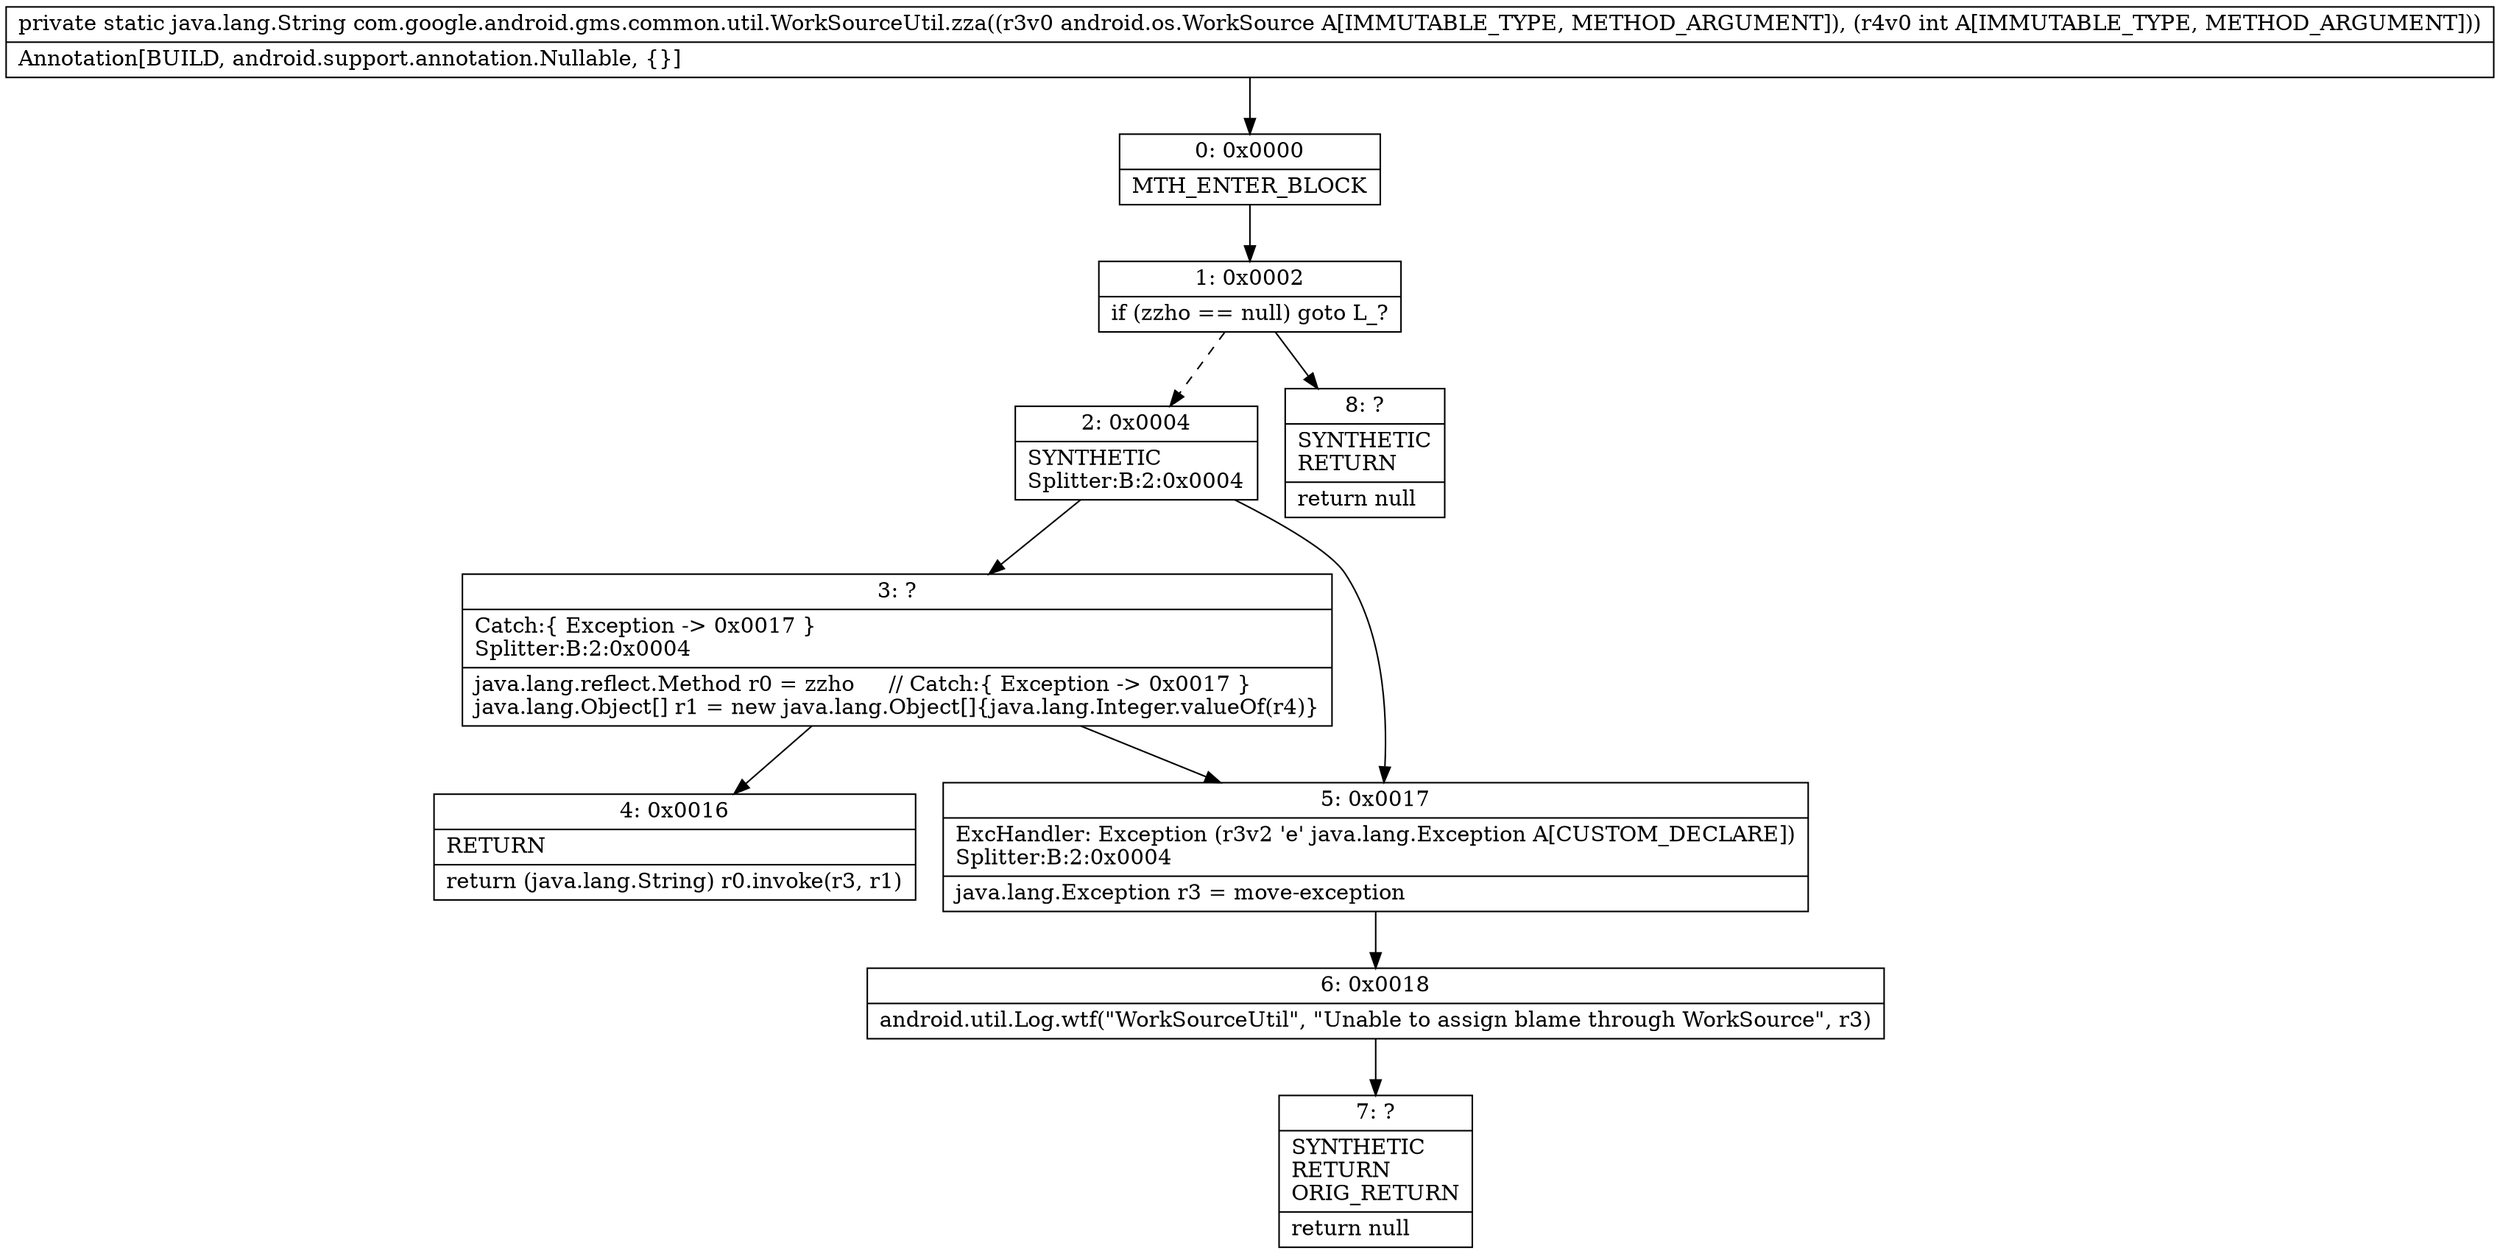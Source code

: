 digraph "CFG forcom.google.android.gms.common.util.WorkSourceUtil.zza(Landroid\/os\/WorkSource;I)Ljava\/lang\/String;" {
Node_0 [shape=record,label="{0\:\ 0x0000|MTH_ENTER_BLOCK\l}"];
Node_1 [shape=record,label="{1\:\ 0x0002|if (zzho == null) goto L_?\l}"];
Node_2 [shape=record,label="{2\:\ 0x0004|SYNTHETIC\lSplitter:B:2:0x0004\l}"];
Node_3 [shape=record,label="{3\:\ ?|Catch:\{ Exception \-\> 0x0017 \}\lSplitter:B:2:0x0004\l|java.lang.reflect.Method r0 = zzho     \/\/ Catch:\{ Exception \-\> 0x0017 \}\ljava.lang.Object[] r1 = new java.lang.Object[]\{java.lang.Integer.valueOf(r4)\}\l}"];
Node_4 [shape=record,label="{4\:\ 0x0016|RETURN\l|return (java.lang.String) r0.invoke(r3, r1)\l}"];
Node_5 [shape=record,label="{5\:\ 0x0017|ExcHandler: Exception (r3v2 'e' java.lang.Exception A[CUSTOM_DECLARE])\lSplitter:B:2:0x0004\l|java.lang.Exception r3 = move\-exception\l}"];
Node_6 [shape=record,label="{6\:\ 0x0018|android.util.Log.wtf(\"WorkSourceUtil\", \"Unable to assign blame through WorkSource\", r3)\l}"];
Node_7 [shape=record,label="{7\:\ ?|SYNTHETIC\lRETURN\lORIG_RETURN\l|return null\l}"];
Node_8 [shape=record,label="{8\:\ ?|SYNTHETIC\lRETURN\l|return null\l}"];
MethodNode[shape=record,label="{private static java.lang.String com.google.android.gms.common.util.WorkSourceUtil.zza((r3v0 android.os.WorkSource A[IMMUTABLE_TYPE, METHOD_ARGUMENT]), (r4v0 int A[IMMUTABLE_TYPE, METHOD_ARGUMENT]))  | Annotation[BUILD, android.support.annotation.Nullable, \{\}]\l}"];
MethodNode -> Node_0;
Node_0 -> Node_1;
Node_1 -> Node_2[style=dashed];
Node_1 -> Node_8;
Node_2 -> Node_3;
Node_2 -> Node_5;
Node_3 -> Node_4;
Node_3 -> Node_5;
Node_5 -> Node_6;
Node_6 -> Node_7;
}

